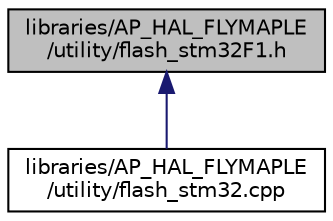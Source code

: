 digraph "libraries/AP_HAL_FLYMAPLE/utility/flash_stm32F1.h"
{
 // INTERACTIVE_SVG=YES
  edge [fontname="Helvetica",fontsize="10",labelfontname="Helvetica",labelfontsize="10"];
  node [fontname="Helvetica",fontsize="10",shape=record];
  Node1 [label="libraries/AP_HAL_FLYMAPLE\l/utility/flash_stm32F1.h",height=0.2,width=0.4,color="black", fillcolor="grey75", style="filled", fontcolor="black"];
  Node1 -> Node2 [dir="back",color="midnightblue",fontsize="10",style="solid",fontname="Helvetica"];
  Node2 [label="libraries/AP_HAL_FLYMAPLE\l/utility/flash_stm32.cpp",height=0.2,width=0.4,color="black", fillcolor="white", style="filled",URL="$flash__stm32_8cpp.html"];
}
